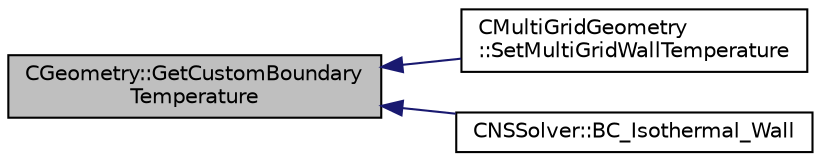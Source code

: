 digraph "CGeometry::GetCustomBoundaryTemperature"
{
  edge [fontname="Helvetica",fontsize="10",labelfontname="Helvetica",labelfontsize="10"];
  node [fontname="Helvetica",fontsize="10",shape=record];
  rankdir="LR";
  Node480 [label="CGeometry::GetCustomBoundary\lTemperature",height=0.2,width=0.4,color="black", fillcolor="grey75", style="filled", fontcolor="black"];
  Node480 -> Node481 [dir="back",color="midnightblue",fontsize="10",style="solid",fontname="Helvetica"];
  Node481 [label="CMultiGridGeometry\l::SetMultiGridWallTemperature",height=0.2,width=0.4,color="black", fillcolor="white", style="filled",URL="$class_c_multi_grid_geometry.html#ac1ca012f849aa2c8ca4b35918cd4a66e",tooltip="Set a representative wall temperature of the agglomerated control volume on a particular boundary mar..."];
  Node480 -> Node482 [dir="back",color="midnightblue",fontsize="10",style="solid",fontname="Helvetica"];
  Node482 [label="CNSSolver::BC_Isothermal_Wall",height=0.2,width=0.4,color="black", fillcolor="white", style="filled",URL="$class_c_n_s_solver.html#acc95e1ac60fd8a27a8e44d1015c7deba",tooltip="Impose the Navier-Stokes boundary condition (strong). "];
}
